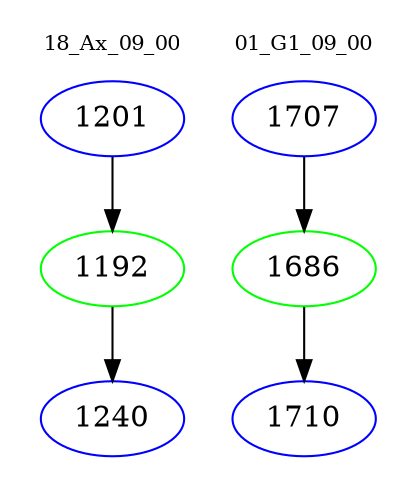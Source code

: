digraph{
subgraph cluster_0 {
color = white
label = "18_Ax_09_00";
fontsize=10;
T0_1201 [label="1201", color="blue"]
T0_1201 -> T0_1192 [color="black"]
T0_1192 [label="1192", color="green"]
T0_1192 -> T0_1240 [color="black"]
T0_1240 [label="1240", color="blue"]
}
subgraph cluster_1 {
color = white
label = "01_G1_09_00";
fontsize=10;
T1_1707 [label="1707", color="blue"]
T1_1707 -> T1_1686 [color="black"]
T1_1686 [label="1686", color="green"]
T1_1686 -> T1_1710 [color="black"]
T1_1710 [label="1710", color="blue"]
}
}
